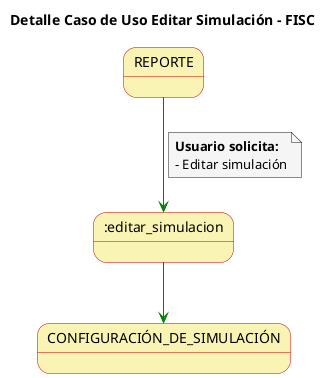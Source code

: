 @startuml

skinparam state {
  BackgroundColor #faf4b4
  BorderColor #c90000
}

skinparam note {
  BackgroundColor #f5f5f5
}

skinparam linetype polyline

title Detalle Caso de Uso Editar Simulación - FISC


REPORTE -[#green]-> :editar_simulacion 
note on link
  **Usuario solicita:**
  - Editar simulación
end note
  
:editar_simulacion -[#green]-> CONFIGURACIÓN_DE_SIMULACIÓN

@enduml